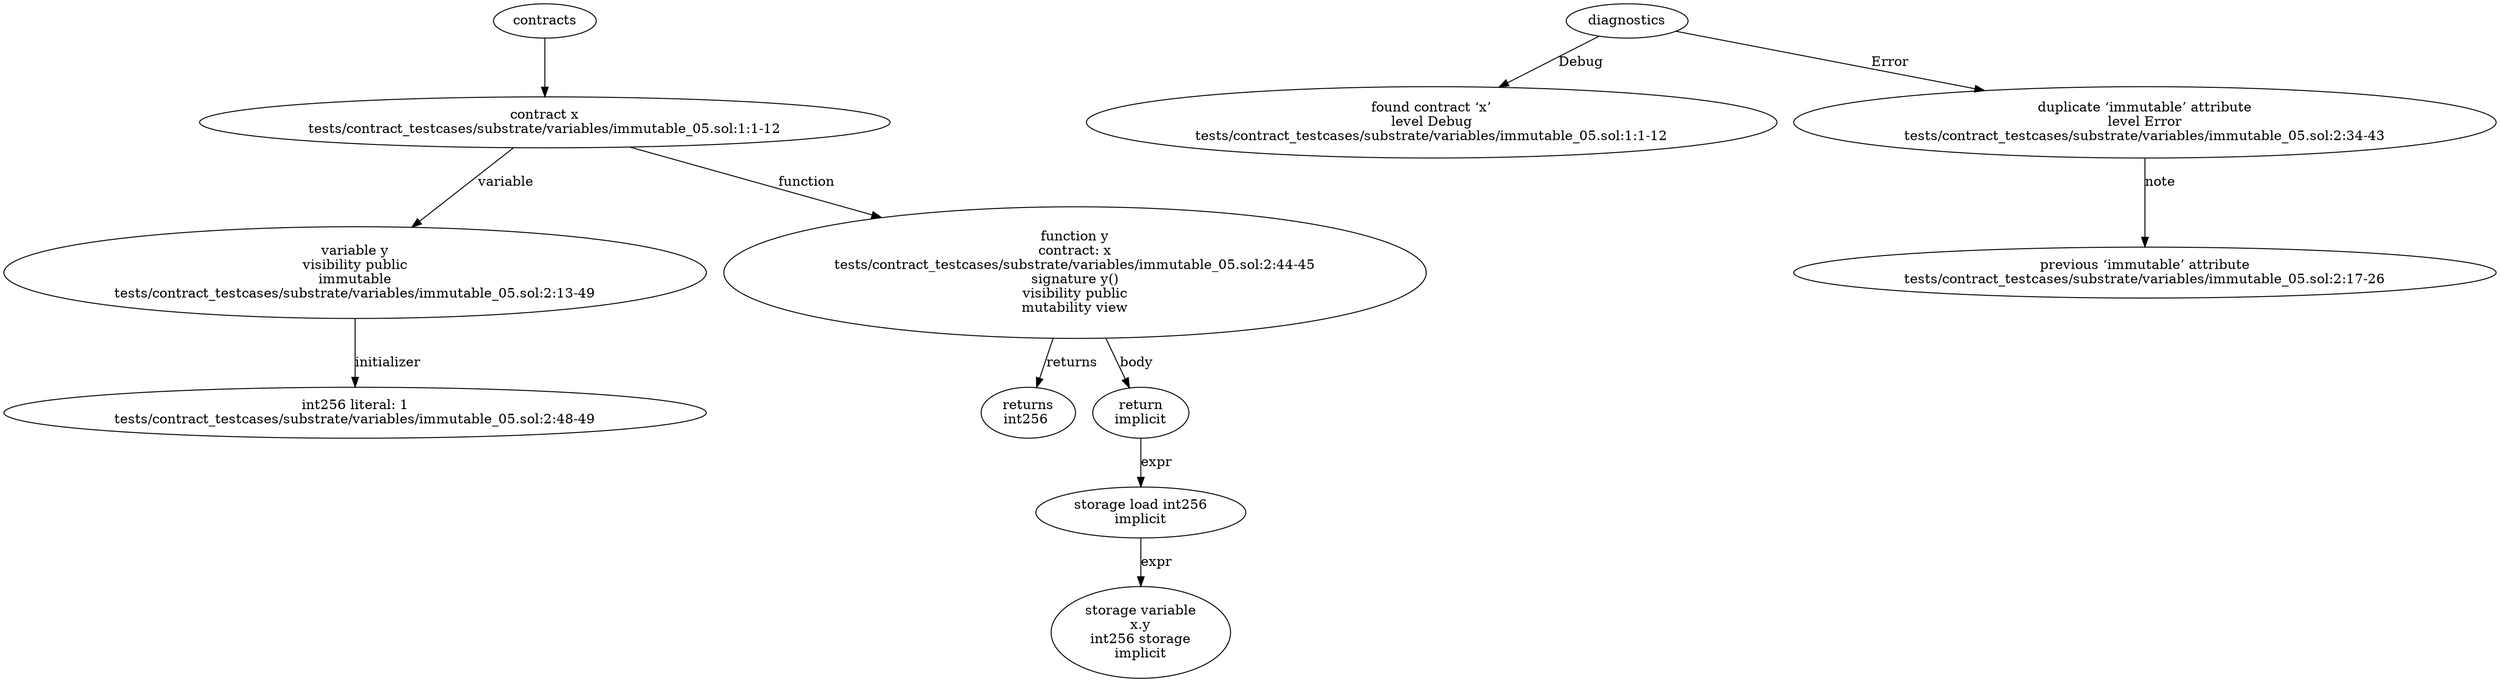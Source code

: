 strict digraph "tests/contract_testcases/substrate/variables/immutable_05.sol" {
	contract [label="contract x\ntests/contract_testcases/substrate/variables/immutable_05.sol:1:1-12"]
	var [label="variable y\nvisibility public\nimmutable\ntests/contract_testcases/substrate/variables/immutable_05.sol:2:13-49"]
	number_literal [label="int256 literal: 1\ntests/contract_testcases/substrate/variables/immutable_05.sol:2:48-49"]
	y [label="function y\ncontract: x\ntests/contract_testcases/substrate/variables/immutable_05.sol:2:44-45\nsignature y()\nvisibility public\nmutability view"]
	returns [label="returns\nint256 "]
	return [label="return\nimplicit"]
	storage_load [label="storage load int256\nimplicit"]
	storage_var [label="storage variable\nx.y\nint256 storage\nimplicit"]
	diagnostic [label="found contract ‘x’\nlevel Debug\ntests/contract_testcases/substrate/variables/immutable_05.sol:1:1-12"]
	diagnostic_11 [label="duplicate ‘immutable’ attribute\nlevel Error\ntests/contract_testcases/substrate/variables/immutable_05.sol:2:34-43"]
	note [label="previous ‘immutable’ attribute\ntests/contract_testcases/substrate/variables/immutable_05.sol:2:17-26"]
	contracts -> contract
	contract -> var [label="variable"]
	var -> number_literal [label="initializer"]
	contract -> y [label="function"]
	y -> returns [label="returns"]
	y -> return [label="body"]
	return -> storage_load [label="expr"]
	storage_load -> storage_var [label="expr"]
	diagnostics -> diagnostic [label="Debug"]
	diagnostics -> diagnostic_11 [label="Error"]
	diagnostic_11 -> note [label="note"]
}
